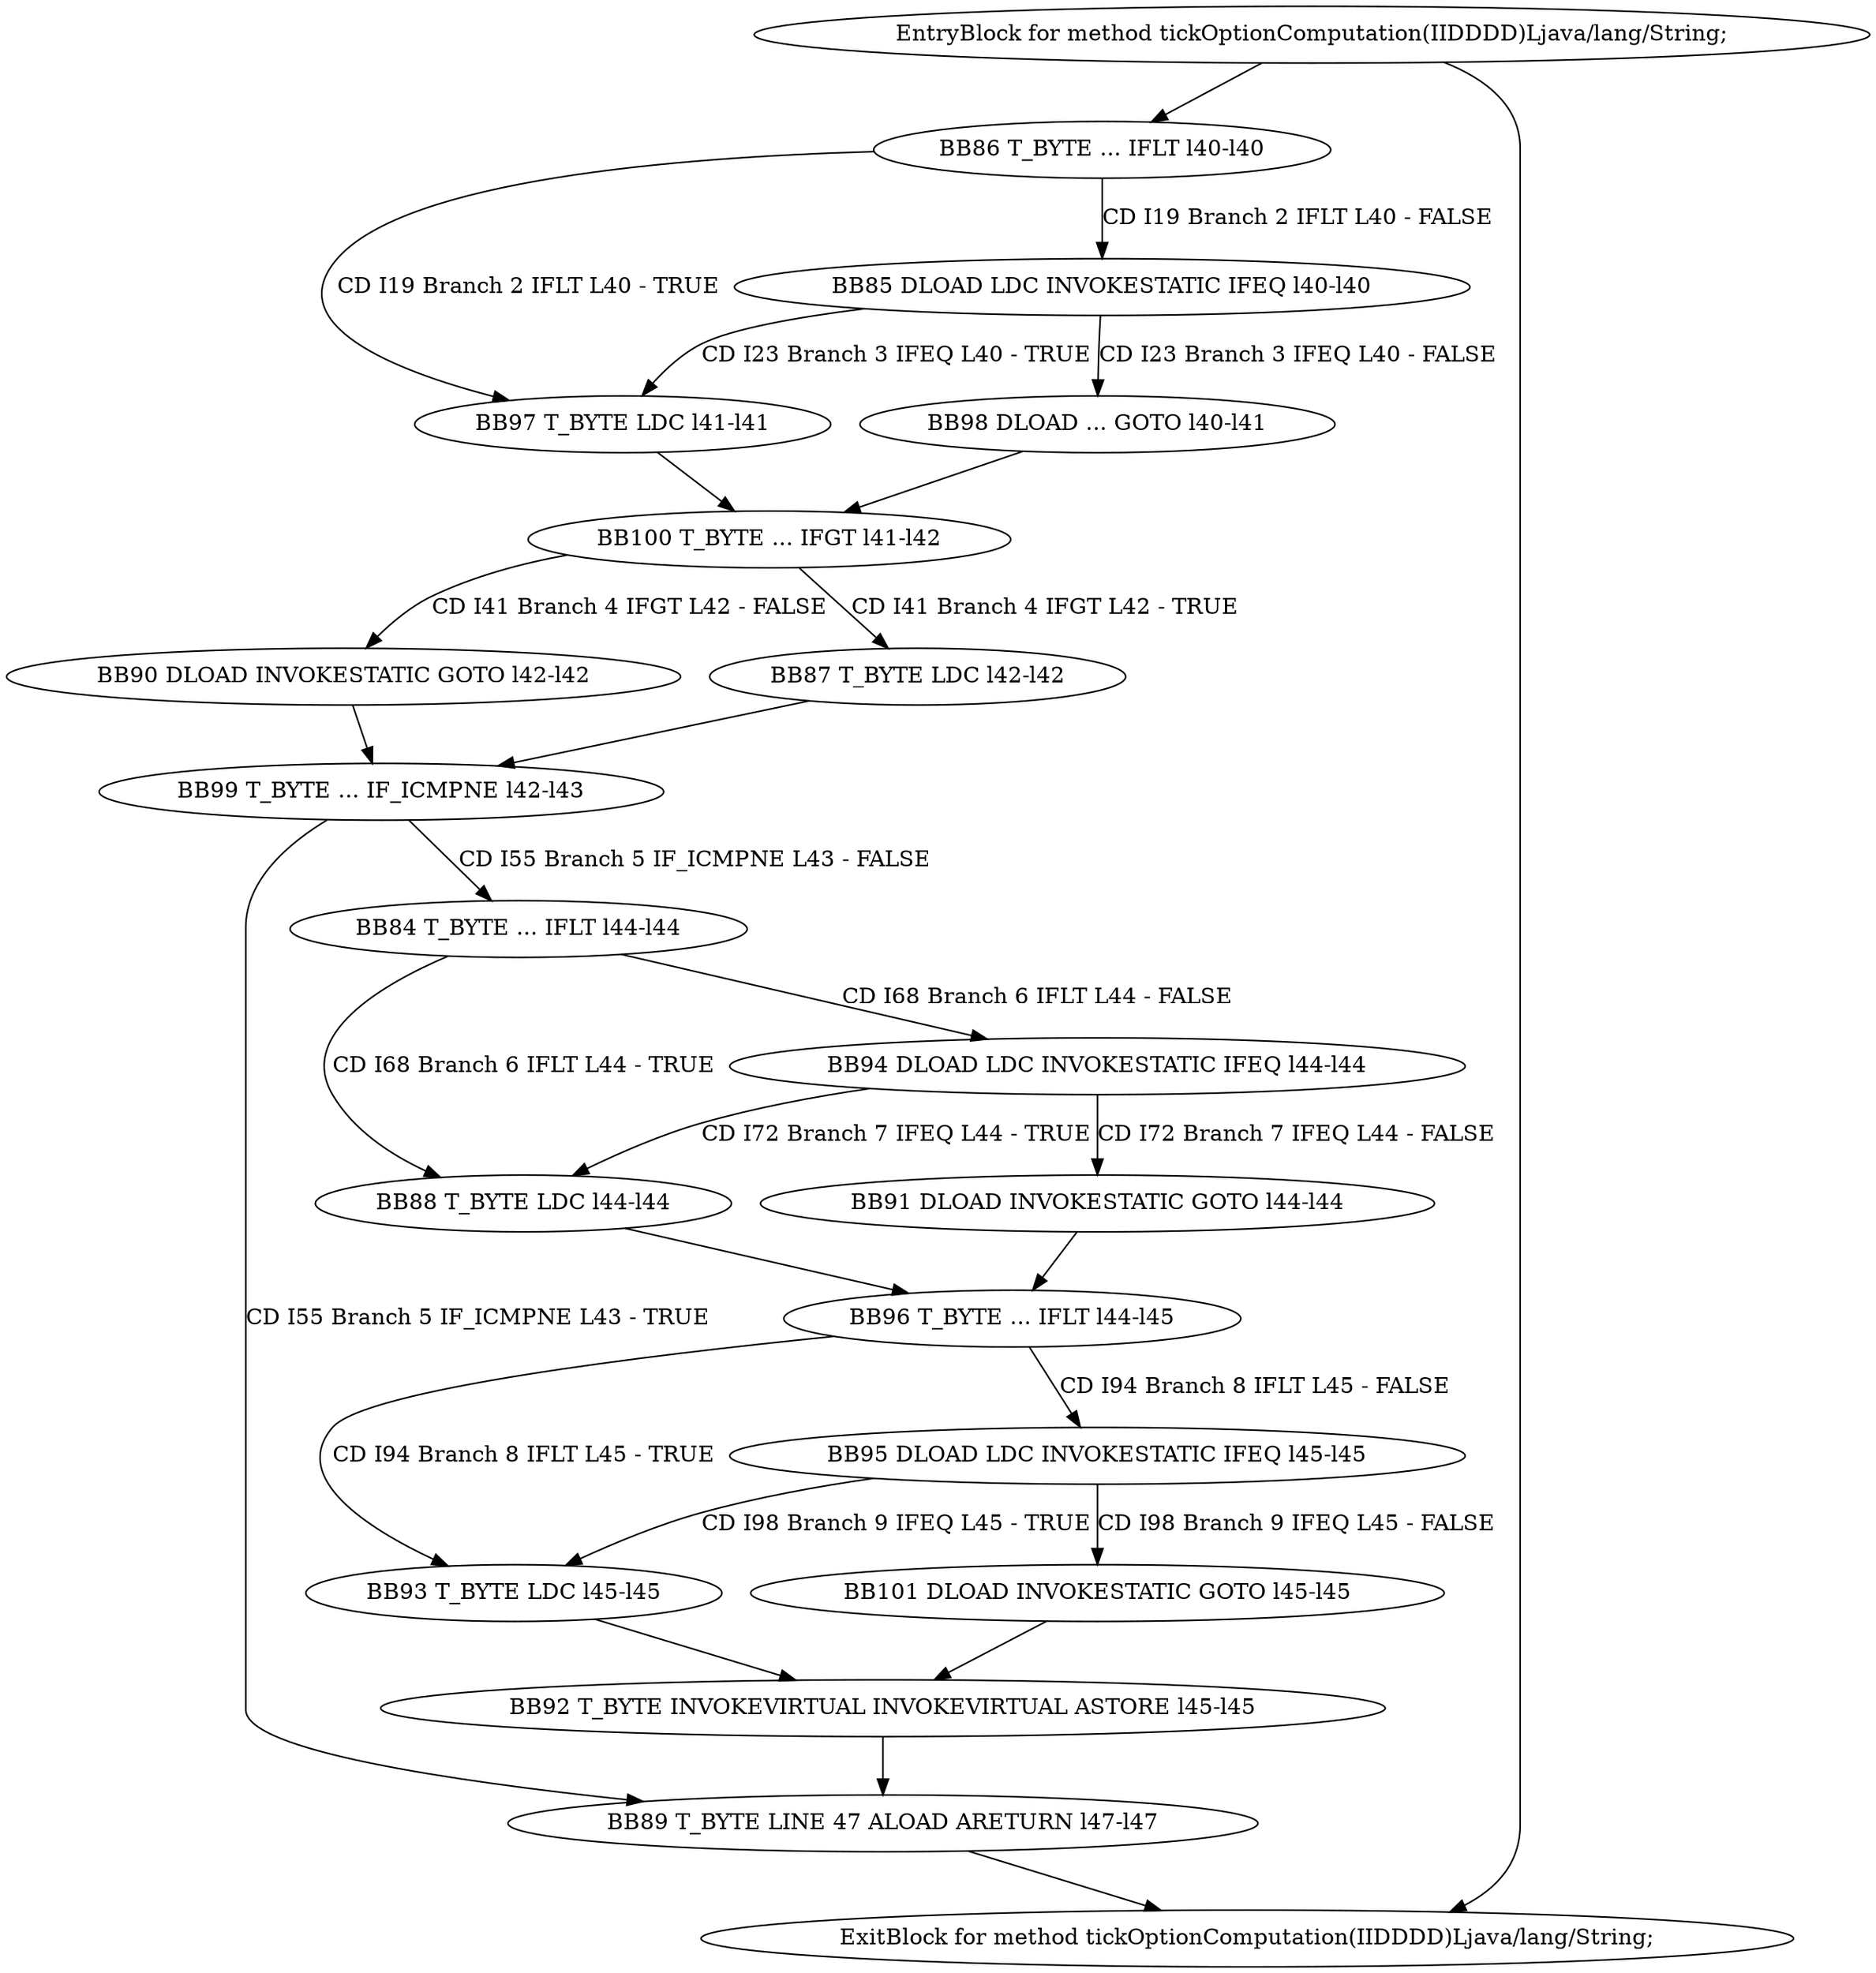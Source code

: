 digraph G {
  1 [ label="BB84 T_BYTE ... IFLT l44-l44" ];
  2 [ label="BB85 DLOAD LDC INVOKESTATIC IFEQ l40-l40" ];
  3 [ label="BB86 T_BYTE ... IFLT l40-l40" ];
  4 [ label="BB87 T_BYTE LDC l42-l42" ];
  5 [ label="BB88 T_BYTE LDC l44-l44" ];
  6 [ label="BB89 T_BYTE LINE 47 ALOAD ARETURN l47-l47" ];
  7 [ label="BB90 DLOAD INVOKESTATIC GOTO l42-l42" ];
  8 [ label="BB91 DLOAD INVOKESTATIC GOTO l44-l44" ];
  9 [ label="BB92 T_BYTE INVOKEVIRTUAL INVOKEVIRTUAL ASTORE l45-l45" ];
  10 [ label="BB93 T_BYTE LDC l45-l45" ];
  11 [ label="BB94 DLOAD LDC INVOKESTATIC IFEQ l44-l44" ];
  12 [ label="BB95 DLOAD LDC INVOKESTATIC IFEQ l45-l45" ];
  13 [ label="BB96 T_BYTE ... IFLT l44-l45" ];
  14 [ label="BB97 T_BYTE LDC l41-l41" ];
  15 [ label="BB98 DLOAD ... GOTO l40-l41" ];
  16 [ label="BB99 T_BYTE ... IF_ICMPNE l42-l43" ];
  17 [ label="BB100 T_BYTE ... IFGT l41-l42" ];
  18 [ label="BB101 DLOAD INVOKESTATIC GOTO l45-l45" ];
  19 [ label="EntryBlock for method tickOptionComputation(IIDDDD)Ljava/lang/String;" ];
  20 [ label="ExitBlock for method tickOptionComputation(IIDDDD)Ljava/lang/String;" ];
  16 -> 1 [ label="CD I55 Branch 5 IF_ICMPNE L43 - FALSE" ];
  1 -> 11 [ label="CD I68 Branch 6 IFLT L44 - FALSE" ];
  1 -> 5 [ label="CD I68 Branch 6 IFLT L44 - TRUE" ];
  3 -> 2 [ label="CD I19 Branch 2 IFLT L40 - FALSE" ];
  2 -> 15 [ label="CD I23 Branch 3 IFEQ L40 - FALSE" ];
  2 -> 14 [ label="CD I23 Branch 3 IFEQ L40 - TRUE" ];
  3 -> 14 [ label="CD I19 Branch 2 IFLT L40 - TRUE" ];
  17 -> 4 [ label="CD I41 Branch 4 IFGT L42 - TRUE" ];
  4 -> 16 [ label="" ];
  11 -> 5 [ label="CD I72 Branch 7 IFEQ L44 - TRUE" ];
  5 -> 13 [ label="" ];
  16 -> 6 [ label="CD I55 Branch 5 IF_ICMPNE L43 - TRUE" ];
  9 -> 6 [ label="" ];
  17 -> 7 [ label="CD I41 Branch 4 IFGT L42 - FALSE" ];
  7 -> 16 [ label="" ];
  11 -> 8 [ label="CD I72 Branch 7 IFEQ L44 - FALSE" ];
  8 -> 13 [ label="" ];
  10 -> 9 [ label="" ];
  18 -> 9 [ label="" ];
  13 -> 10 [ label="CD I94 Branch 8 IFLT L45 - TRUE" ];
  12 -> 10 [ label="CD I98 Branch 9 IFEQ L45 - TRUE" ];
  13 -> 12 [ label="CD I94 Branch 8 IFLT L45 - FALSE" ];
  12 -> 18 [ label="CD I98 Branch 9 IFEQ L45 - FALSE" ];
  14 -> 17 [ label="" ];
  15 -> 17 [ label="" ];
  19 -> 20 [ label="" ];
  19 -> 3 [ label="" ];
  6 -> 20 [ label="" ];
}
